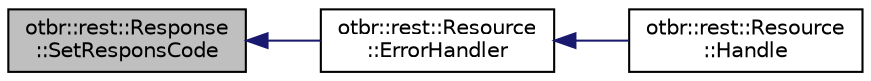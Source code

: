 digraph "otbr::rest::Response::SetResponsCode"
{
  edge [fontname="Helvetica",fontsize="10",labelfontname="Helvetica",labelfontsize="10"];
  node [fontname="Helvetica",fontsize="10",shape=record];
  rankdir="LR";
  Node16 [label="otbr::rest::Response\l::SetResponsCode",height=0.2,width=0.4,color="black", fillcolor="grey75", style="filled", fontcolor="black"];
  Node16 -> Node17 [dir="back",color="midnightblue",fontsize="10",style="solid",fontname="Helvetica"];
  Node17 [label="otbr::rest::Resource\l::ErrorHandler",height=0.2,width=0.4,color="black", fillcolor="white", style="filled",URL="$d7/d6e/classotbr_1_1rest_1_1Resource.html#a45c2434e3ac6498e6169f77c4800765b",tooltip="This method provides a quick handler, which could directly set response code of a response and set er..."];
  Node17 -> Node18 [dir="back",color="midnightblue",fontsize="10",style="solid",fontname="Helvetica"];
  Node18 [label="otbr::rest::Resource\l::Handle",height=0.2,width=0.4,color="black", fillcolor="white", style="filled",URL="$d7/d6e/classotbr_1_1rest_1_1Resource.html#a003b7ef33aa48f1ec6d4a654c0d400d5",tooltip="This method is the main entry of resource handler, which find corresponding handler according to requ..."];
}
